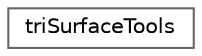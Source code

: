 digraph "Graphical Class Hierarchy"
{
 // LATEX_PDF_SIZE
  bgcolor="transparent";
  edge [fontname=Helvetica,fontsize=10,labelfontname=Helvetica,labelfontsize=10];
  node [fontname=Helvetica,fontsize=10,shape=box,height=0.2,width=0.4];
  rankdir="LR";
  Node0 [id="Node000000",label="triSurfaceTools",height=0.2,width=0.4,color="grey40", fillcolor="white", style="filled",URL="$classFoam_1_1triSurfaceTools.html",tooltip="A collection of tools for triSurface."];
}
